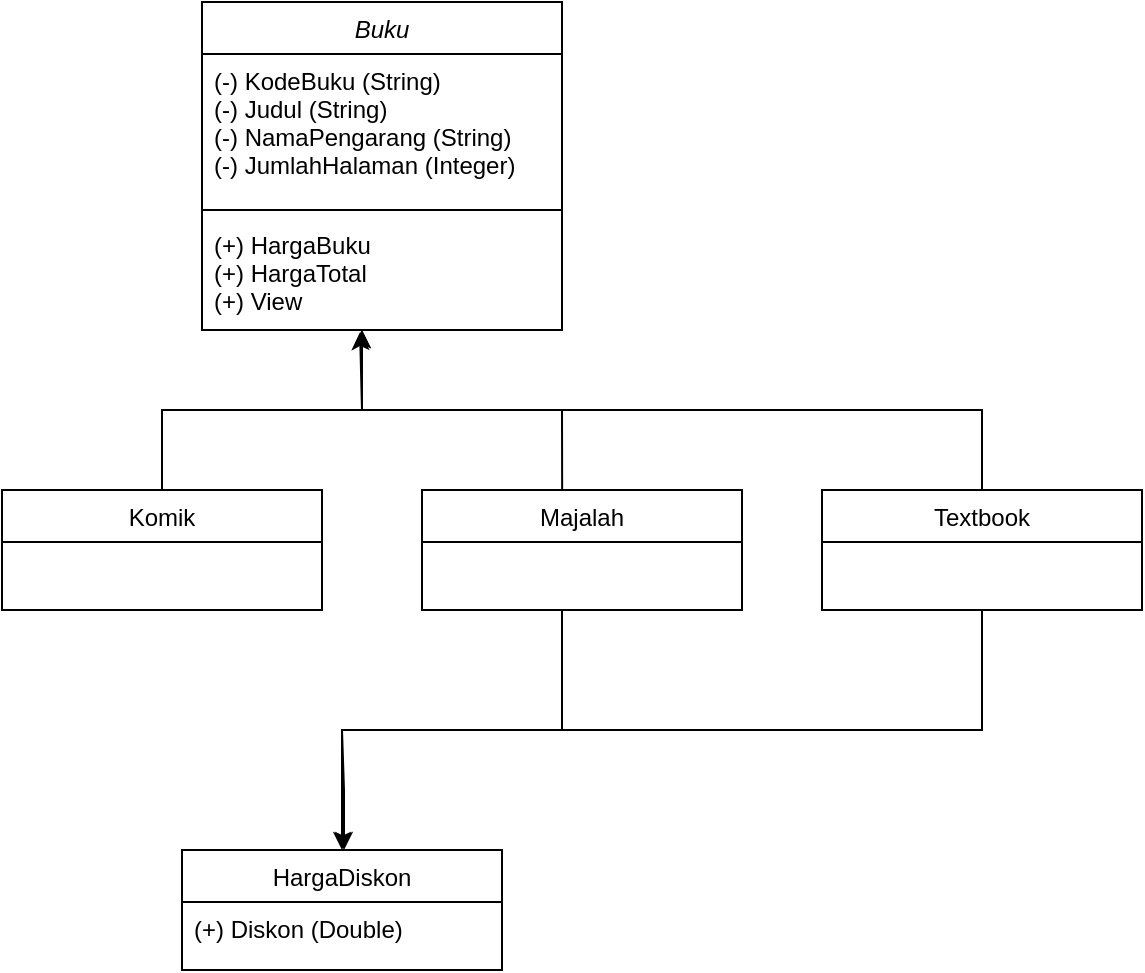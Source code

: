 <mxfile>
    <diagram id="C5RBs43oDa-KdzZeNtuy" name="Page-1">
        <mxGraphModel dx="599" dy="495" grid="1" gridSize="10" guides="1" tooltips="1" connect="1" arrows="1" fold="1" page="1" pageScale="1" pageWidth="827" pageHeight="1169" math="0" shadow="0">
            <root>
                <mxCell id="WIyWlLk6GJQsqaUBKTNV-0"/>
                <mxCell id="WIyWlLk6GJQsqaUBKTNV-1" parent="WIyWlLk6GJQsqaUBKTNV-0"/>
                <mxCell id="zkfFHV4jXpPFQw0GAbJ--0" value="Buku" style="swimlane;fontStyle=2;align=center;verticalAlign=top;childLayout=stackLayout;horizontal=1;startSize=26;horizontalStack=0;resizeParent=1;resizeLast=0;collapsible=1;marginBottom=0;rounded=0;shadow=0;strokeWidth=1;" parent="WIyWlLk6GJQsqaUBKTNV-1" vertex="1">
                    <mxGeometry x="220" y="116" width="180" height="164" as="geometry">
                        <mxRectangle x="230" y="140" width="160" height="26" as="alternateBounds"/>
                    </mxGeometry>
                </mxCell>
                <mxCell id="zkfFHV4jXpPFQw0GAbJ--1" value="(-) KodeBuku (String)&#10;(-) Judul (String)&#10;(-) NamaPengarang (String)&#10;(-) JumlahHalaman (Integer)" style="text;align=left;verticalAlign=top;spacingLeft=4;spacingRight=4;overflow=hidden;rotatable=0;points=[[0,0.5],[1,0.5]];portConstraint=eastwest;" parent="zkfFHV4jXpPFQw0GAbJ--0" vertex="1">
                    <mxGeometry y="26" width="180" height="74" as="geometry"/>
                </mxCell>
                <mxCell id="zkfFHV4jXpPFQw0GAbJ--4" value="" style="line;html=1;strokeWidth=1;align=left;verticalAlign=middle;spacingTop=-1;spacingLeft=3;spacingRight=3;rotatable=0;labelPosition=right;points=[];portConstraint=eastwest;" parent="zkfFHV4jXpPFQw0GAbJ--0" vertex="1">
                    <mxGeometry y="100" width="180" height="8" as="geometry"/>
                </mxCell>
                <mxCell id="zkfFHV4jXpPFQw0GAbJ--5" value="(+) HargaBuku&#10;(+) HargaTotal&#10;(+) View" style="text;align=left;verticalAlign=top;spacingLeft=4;spacingRight=4;overflow=hidden;rotatable=0;points=[[0,0.5],[1,0.5]];portConstraint=eastwest;" parent="zkfFHV4jXpPFQw0GAbJ--0" vertex="1">
                    <mxGeometry y="108" width="180" height="52" as="geometry"/>
                </mxCell>
                <mxCell id="zkfFHV4jXpPFQw0GAbJ--6" value="Komik" style="swimlane;fontStyle=0;align=center;verticalAlign=top;childLayout=stackLayout;horizontal=1;startSize=26;horizontalStack=0;resizeParent=1;resizeLast=0;collapsible=1;marginBottom=0;rounded=0;shadow=0;strokeWidth=1;" parent="WIyWlLk6GJQsqaUBKTNV-1" vertex="1">
                    <mxGeometry x="120" y="360" width="160" height="60" as="geometry">
                        <mxRectangle x="130" y="380" width="160" height="26" as="alternateBounds"/>
                    </mxGeometry>
                </mxCell>
                <mxCell id="zkfFHV4jXpPFQw0GAbJ--13" value="Majalah" style="swimlane;fontStyle=0;align=center;verticalAlign=top;childLayout=stackLayout;horizontal=1;startSize=26;horizontalStack=0;resizeParent=1;resizeLast=0;collapsible=1;marginBottom=0;rounded=0;shadow=0;strokeWidth=1;" parent="WIyWlLk6GJQsqaUBKTNV-1" vertex="1">
                    <mxGeometry x="330" y="360" width="160" height="60" as="geometry">
                        <mxRectangle x="340" y="380" width="170" height="26" as="alternateBounds"/>
                    </mxGeometry>
                </mxCell>
                <mxCell id="zkfFHV4jXpPFQw0GAbJ--17" value="HargaDiskon" style="swimlane;fontStyle=0;align=center;verticalAlign=top;childLayout=stackLayout;horizontal=1;startSize=26;horizontalStack=0;resizeParent=1;resizeLast=0;collapsible=1;marginBottom=0;rounded=0;shadow=0;strokeWidth=1;" parent="WIyWlLk6GJQsqaUBKTNV-1" vertex="1">
                    <mxGeometry x="210" y="540" width="160" height="60" as="geometry">
                        <mxRectangle x="550" y="140" width="160" height="26" as="alternateBounds"/>
                    </mxGeometry>
                </mxCell>
                <mxCell id="zkfFHV4jXpPFQw0GAbJ--18" value="(+) Diskon (Double)" style="text;align=left;verticalAlign=top;spacingLeft=4;spacingRight=4;overflow=hidden;rotatable=0;points=[[0,0.5],[1,0.5]];portConstraint=eastwest;" parent="zkfFHV4jXpPFQw0GAbJ--17" vertex="1">
                    <mxGeometry y="26" width="160" height="26" as="geometry"/>
                </mxCell>
                <mxCell id="b_CBFBprd5anCrFOdwBh-2" value="" style="endArrow=classic;html=1;rounded=0;entryX=0.5;entryY=0;entryDx=0;entryDy=0;" parent="WIyWlLk6GJQsqaUBKTNV-1" target="zkfFHV4jXpPFQw0GAbJ--17" edge="1">
                    <mxGeometry width="50" height="50" relative="1" as="geometry">
                        <mxPoint x="400" y="420" as="sourcePoint"/>
                        <mxPoint x="290" y="520" as="targetPoint"/>
                        <Array as="points">
                            <mxPoint x="400" y="480"/>
                            <mxPoint x="290" y="480"/>
                        </Array>
                    </mxGeometry>
                </mxCell>
                <mxCell id="b_CBFBprd5anCrFOdwBh-3" value="Textbook" style="swimlane;fontStyle=0;align=center;verticalAlign=top;childLayout=stackLayout;horizontal=1;startSize=26;horizontalStack=0;resizeParent=1;resizeLast=0;collapsible=1;marginBottom=0;rounded=0;shadow=0;strokeWidth=1;" parent="WIyWlLk6GJQsqaUBKTNV-1" vertex="1">
                    <mxGeometry x="530" y="360" width="160" height="60" as="geometry">
                        <mxRectangle x="340" y="380" width="170" height="26" as="alternateBounds"/>
                    </mxGeometry>
                </mxCell>
                <mxCell id="b_CBFBprd5anCrFOdwBh-4" value="" style="endArrow=classic;html=1;rounded=0;exitX=0.5;exitY=1;exitDx=0;exitDy=0;" parent="WIyWlLk6GJQsqaUBKTNV-1" source="b_CBFBprd5anCrFOdwBh-3" edge="1">
                    <mxGeometry width="50" height="50" relative="1" as="geometry">
                        <mxPoint x="610" y="440" as="sourcePoint"/>
                        <mxPoint x="291" y="540" as="targetPoint"/>
                        <Array as="points">
                            <mxPoint x="610" y="480"/>
                            <mxPoint x="400" y="480"/>
                            <mxPoint x="290" y="480"/>
                            <mxPoint x="291" y="510"/>
                        </Array>
                    </mxGeometry>
                </mxCell>
                <mxCell id="b_CBFBprd5anCrFOdwBh-5" value="" style="endArrow=classic;html=1;rounded=0;entryX=0.439;entryY=1.096;entryDx=0;entryDy=0;entryPerimeter=0;" parent="WIyWlLk6GJQsqaUBKTNV-1" target="zkfFHV4jXpPFQw0GAbJ--5" edge="1">
                    <mxGeometry width="50" height="50" relative="1" as="geometry">
                        <mxPoint x="200" y="360" as="sourcePoint"/>
                        <mxPoint x="300" y="290" as="targetPoint"/>
                        <Array as="points">
                            <mxPoint x="200" y="320"/>
                            <mxPoint x="300" y="320"/>
                        </Array>
                    </mxGeometry>
                </mxCell>
                <mxCell id="b_CBFBprd5anCrFOdwBh-6" value="" style="endArrow=classic;html=1;rounded=0;exitX=0.438;exitY=0;exitDx=0;exitDy=0;exitPerimeter=0;entryX=0.444;entryY=1.077;entryDx=0;entryDy=0;entryPerimeter=0;" parent="WIyWlLk6GJQsqaUBKTNV-1" source="zkfFHV4jXpPFQw0GAbJ--13" target="zkfFHV4jXpPFQw0GAbJ--5" edge="1">
                    <mxGeometry width="50" height="50" relative="1" as="geometry">
                        <mxPoint x="370" y="340" as="sourcePoint"/>
                        <mxPoint x="300" y="290" as="targetPoint"/>
                        <Array as="points">
                            <mxPoint x="400" y="320"/>
                            <mxPoint x="300" y="320"/>
                        </Array>
                    </mxGeometry>
                </mxCell>
                <mxCell id="b_CBFBprd5anCrFOdwBh-8" value="" style="endArrow=classic;html=1;rounded=0;" parent="WIyWlLk6GJQsqaUBKTNV-1" edge="1">
                    <mxGeometry width="50" height="50" relative="1" as="geometry">
                        <mxPoint x="610" y="360" as="sourcePoint"/>
                        <mxPoint x="300" y="280" as="targetPoint"/>
                        <Array as="points">
                            <mxPoint x="610" y="320"/>
                            <mxPoint x="300" y="320"/>
                        </Array>
                    </mxGeometry>
                </mxCell>
            </root>
        </mxGraphModel>
    </diagram>
    <diagram id="YN6W0mVJnmQm6jxH2o6i" name="Page-2">
        <mxGraphModel dx="599" dy="495" grid="1" gridSize="10" guides="1" tooltips="1" connect="1" arrows="1" fold="1" page="1" pageScale="1" pageWidth="850" pageHeight="1100" math="0" shadow="0">
            <root>
                <mxCell id="0"/>
                <mxCell id="1" parent="0"/>
                <mxCell id="-JpSVHtp9UuhPUCXTkS4-1" value="Text" style="text;strokeColor=none;align=center;fillColor=none;html=1;verticalAlign=middle;whiteSpace=wrap;rounded=0;" vertex="1" parent="1">
                    <mxGeometry x="270" y="240" width="60" height="30" as="geometry"/>
                </mxCell>
            </root>
        </mxGraphModel>
    </diagram>
</mxfile>